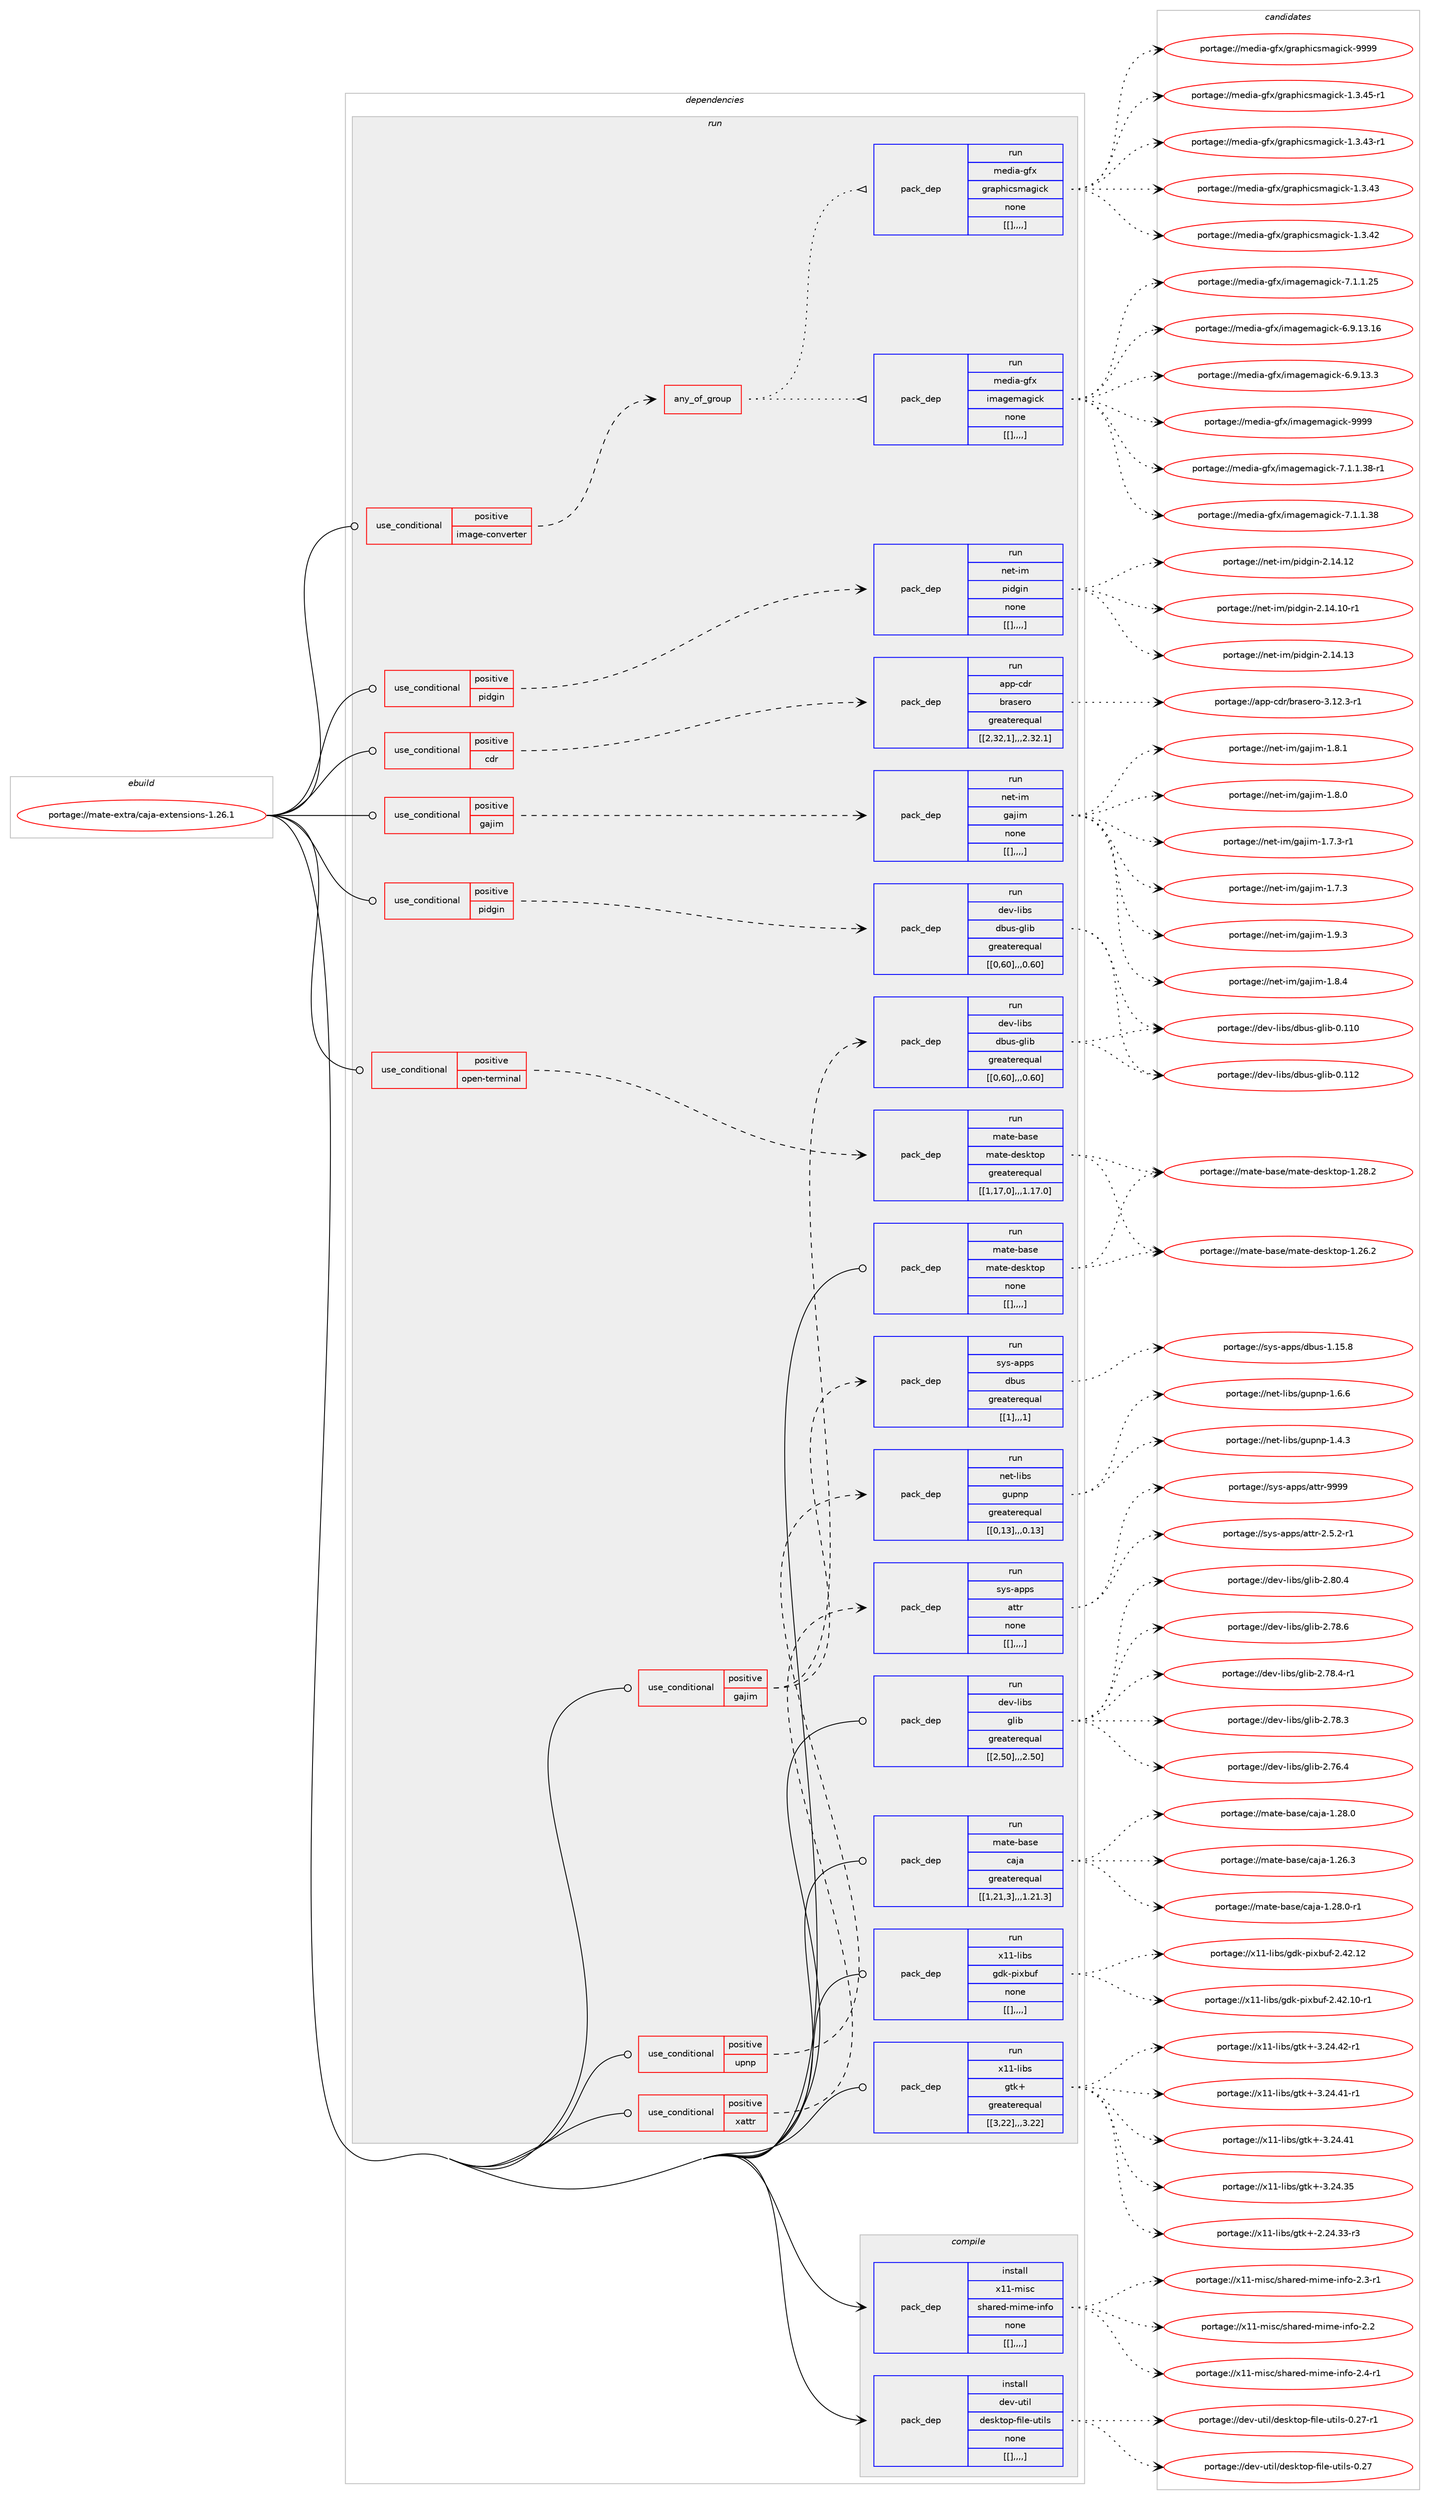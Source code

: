 digraph prolog {

# *************
# Graph options
# *************

newrank=true;
concentrate=true;
compound=true;
graph [rankdir=LR,fontname=Helvetica,fontsize=10,ranksep=1.5];#, ranksep=2.5, nodesep=0.2];
edge  [arrowhead=vee];
node  [fontname=Helvetica,fontsize=10];

# **********
# The ebuild
# **********

subgraph cluster_leftcol {
color=gray;
label=<<i>ebuild</i>>;
id [label="portage://mate-extra/caja-extensions-1.26.1", color=red, width=4, href="../mate-extra/caja-extensions-1.26.1.svg"];
}

# ****************
# The dependencies
# ****************

subgraph cluster_midcol {
color=gray;
label=<<i>dependencies</i>>;
subgraph cluster_compile {
fillcolor="#eeeeee";
style=filled;
label=<<i>compile</i>>;
subgraph pack220417 {
dependency296609 [label=<<TABLE BORDER="0" CELLBORDER="1" CELLSPACING="0" CELLPADDING="4" WIDTH="220"><TR><TD ROWSPAN="6" CELLPADDING="30">pack_dep</TD></TR><TR><TD WIDTH="110">install</TD></TR><TR><TD>dev-util</TD></TR><TR><TD>desktop-file-utils</TD></TR><TR><TD>none</TD></TR><TR><TD>[[],,,,]</TD></TR></TABLE>>, shape=none, color=blue];
}
id:e -> dependency296609:w [weight=20,style="solid",arrowhead="vee"];
subgraph pack220418 {
dependency296610 [label=<<TABLE BORDER="0" CELLBORDER="1" CELLSPACING="0" CELLPADDING="4" WIDTH="220"><TR><TD ROWSPAN="6" CELLPADDING="30">pack_dep</TD></TR><TR><TD WIDTH="110">install</TD></TR><TR><TD>x11-misc</TD></TR><TR><TD>shared-mime-info</TD></TR><TR><TD>none</TD></TR><TR><TD>[[],,,,]</TD></TR></TABLE>>, shape=none, color=blue];
}
id:e -> dependency296610:w [weight=20,style="solid",arrowhead="vee"];
}
subgraph cluster_compileandrun {
fillcolor="#eeeeee";
style=filled;
label=<<i>compile and run</i>>;
}
subgraph cluster_run {
fillcolor="#eeeeee";
style=filled;
label=<<i>run</i>>;
subgraph cond73720 {
dependency296611 [label=<<TABLE BORDER="0" CELLBORDER="1" CELLSPACING="0" CELLPADDING="4"><TR><TD ROWSPAN="3" CELLPADDING="10">use_conditional</TD></TR><TR><TD>positive</TD></TR><TR><TD>cdr</TD></TR></TABLE>>, shape=none, color=red];
subgraph pack220419 {
dependency296612 [label=<<TABLE BORDER="0" CELLBORDER="1" CELLSPACING="0" CELLPADDING="4" WIDTH="220"><TR><TD ROWSPAN="6" CELLPADDING="30">pack_dep</TD></TR><TR><TD WIDTH="110">run</TD></TR><TR><TD>app-cdr</TD></TR><TR><TD>brasero</TD></TR><TR><TD>greaterequal</TD></TR><TR><TD>[[2,32,1],,,2.32.1]</TD></TR></TABLE>>, shape=none, color=blue];
}
dependency296611:e -> dependency296612:w [weight=20,style="dashed",arrowhead="vee"];
}
id:e -> dependency296611:w [weight=20,style="solid",arrowhead="odot"];
subgraph cond73721 {
dependency296613 [label=<<TABLE BORDER="0" CELLBORDER="1" CELLSPACING="0" CELLPADDING="4"><TR><TD ROWSPAN="3" CELLPADDING="10">use_conditional</TD></TR><TR><TD>positive</TD></TR><TR><TD>gajim</TD></TR></TABLE>>, shape=none, color=red];
subgraph pack220420 {
dependency296614 [label=<<TABLE BORDER="0" CELLBORDER="1" CELLSPACING="0" CELLPADDING="4" WIDTH="220"><TR><TD ROWSPAN="6" CELLPADDING="30">pack_dep</TD></TR><TR><TD WIDTH="110">run</TD></TR><TR><TD>dev-libs</TD></TR><TR><TD>dbus-glib</TD></TR><TR><TD>greaterequal</TD></TR><TR><TD>[[0,60],,,0.60]</TD></TR></TABLE>>, shape=none, color=blue];
}
dependency296613:e -> dependency296614:w [weight=20,style="dashed",arrowhead="vee"];
subgraph pack220421 {
dependency296615 [label=<<TABLE BORDER="0" CELLBORDER="1" CELLSPACING="0" CELLPADDING="4" WIDTH="220"><TR><TD ROWSPAN="6" CELLPADDING="30">pack_dep</TD></TR><TR><TD WIDTH="110">run</TD></TR><TR><TD>sys-apps</TD></TR><TR><TD>dbus</TD></TR><TR><TD>greaterequal</TD></TR><TR><TD>[[1],,,1]</TD></TR></TABLE>>, shape=none, color=blue];
}
dependency296613:e -> dependency296615:w [weight=20,style="dashed",arrowhead="vee"];
}
id:e -> dependency296613:w [weight=20,style="solid",arrowhead="odot"];
subgraph cond73722 {
dependency296616 [label=<<TABLE BORDER="0" CELLBORDER="1" CELLSPACING="0" CELLPADDING="4"><TR><TD ROWSPAN="3" CELLPADDING="10">use_conditional</TD></TR><TR><TD>positive</TD></TR><TR><TD>gajim</TD></TR></TABLE>>, shape=none, color=red];
subgraph pack220422 {
dependency296617 [label=<<TABLE BORDER="0" CELLBORDER="1" CELLSPACING="0" CELLPADDING="4" WIDTH="220"><TR><TD ROWSPAN="6" CELLPADDING="30">pack_dep</TD></TR><TR><TD WIDTH="110">run</TD></TR><TR><TD>net-im</TD></TR><TR><TD>gajim</TD></TR><TR><TD>none</TD></TR><TR><TD>[[],,,,]</TD></TR></TABLE>>, shape=none, color=blue];
}
dependency296616:e -> dependency296617:w [weight=20,style="dashed",arrowhead="vee"];
}
id:e -> dependency296616:w [weight=20,style="solid",arrowhead="odot"];
subgraph cond73723 {
dependency296618 [label=<<TABLE BORDER="0" CELLBORDER="1" CELLSPACING="0" CELLPADDING="4"><TR><TD ROWSPAN="3" CELLPADDING="10">use_conditional</TD></TR><TR><TD>positive</TD></TR><TR><TD>image-converter</TD></TR></TABLE>>, shape=none, color=red];
subgraph any2310 {
dependency296619 [label=<<TABLE BORDER="0" CELLBORDER="1" CELLSPACING="0" CELLPADDING="4"><TR><TD CELLPADDING="10">any_of_group</TD></TR></TABLE>>, shape=none, color=red];subgraph pack220423 {
dependency296620 [label=<<TABLE BORDER="0" CELLBORDER="1" CELLSPACING="0" CELLPADDING="4" WIDTH="220"><TR><TD ROWSPAN="6" CELLPADDING="30">pack_dep</TD></TR><TR><TD WIDTH="110">run</TD></TR><TR><TD>media-gfx</TD></TR><TR><TD>imagemagick</TD></TR><TR><TD>none</TD></TR><TR><TD>[[],,,,]</TD></TR></TABLE>>, shape=none, color=blue];
}
dependency296619:e -> dependency296620:w [weight=20,style="dotted",arrowhead="oinv"];
subgraph pack220424 {
dependency296621 [label=<<TABLE BORDER="0" CELLBORDER="1" CELLSPACING="0" CELLPADDING="4" WIDTH="220"><TR><TD ROWSPAN="6" CELLPADDING="30">pack_dep</TD></TR><TR><TD WIDTH="110">run</TD></TR><TR><TD>media-gfx</TD></TR><TR><TD>graphicsmagick</TD></TR><TR><TD>none</TD></TR><TR><TD>[[],,,,]</TD></TR></TABLE>>, shape=none, color=blue];
}
dependency296619:e -> dependency296621:w [weight=20,style="dotted",arrowhead="oinv"];
}
dependency296618:e -> dependency296619:w [weight=20,style="dashed",arrowhead="vee"];
}
id:e -> dependency296618:w [weight=20,style="solid",arrowhead="odot"];
subgraph cond73724 {
dependency296622 [label=<<TABLE BORDER="0" CELLBORDER="1" CELLSPACING="0" CELLPADDING="4"><TR><TD ROWSPAN="3" CELLPADDING="10">use_conditional</TD></TR><TR><TD>positive</TD></TR><TR><TD>open-terminal</TD></TR></TABLE>>, shape=none, color=red];
subgraph pack220425 {
dependency296623 [label=<<TABLE BORDER="0" CELLBORDER="1" CELLSPACING="0" CELLPADDING="4" WIDTH="220"><TR><TD ROWSPAN="6" CELLPADDING="30">pack_dep</TD></TR><TR><TD WIDTH="110">run</TD></TR><TR><TD>mate-base</TD></TR><TR><TD>mate-desktop</TD></TR><TR><TD>greaterequal</TD></TR><TR><TD>[[1,17,0],,,1.17.0]</TD></TR></TABLE>>, shape=none, color=blue];
}
dependency296622:e -> dependency296623:w [weight=20,style="dashed",arrowhead="vee"];
}
id:e -> dependency296622:w [weight=20,style="solid",arrowhead="odot"];
subgraph cond73725 {
dependency296624 [label=<<TABLE BORDER="0" CELLBORDER="1" CELLSPACING="0" CELLPADDING="4"><TR><TD ROWSPAN="3" CELLPADDING="10">use_conditional</TD></TR><TR><TD>positive</TD></TR><TR><TD>pidgin</TD></TR></TABLE>>, shape=none, color=red];
subgraph pack220426 {
dependency296625 [label=<<TABLE BORDER="0" CELLBORDER="1" CELLSPACING="0" CELLPADDING="4" WIDTH="220"><TR><TD ROWSPAN="6" CELLPADDING="30">pack_dep</TD></TR><TR><TD WIDTH="110">run</TD></TR><TR><TD>dev-libs</TD></TR><TR><TD>dbus-glib</TD></TR><TR><TD>greaterequal</TD></TR><TR><TD>[[0,60],,,0.60]</TD></TR></TABLE>>, shape=none, color=blue];
}
dependency296624:e -> dependency296625:w [weight=20,style="dashed",arrowhead="vee"];
}
id:e -> dependency296624:w [weight=20,style="solid",arrowhead="odot"];
subgraph cond73726 {
dependency296626 [label=<<TABLE BORDER="0" CELLBORDER="1" CELLSPACING="0" CELLPADDING="4"><TR><TD ROWSPAN="3" CELLPADDING="10">use_conditional</TD></TR><TR><TD>positive</TD></TR><TR><TD>pidgin</TD></TR></TABLE>>, shape=none, color=red];
subgraph pack220427 {
dependency296627 [label=<<TABLE BORDER="0" CELLBORDER="1" CELLSPACING="0" CELLPADDING="4" WIDTH="220"><TR><TD ROWSPAN="6" CELLPADDING="30">pack_dep</TD></TR><TR><TD WIDTH="110">run</TD></TR><TR><TD>net-im</TD></TR><TR><TD>pidgin</TD></TR><TR><TD>none</TD></TR><TR><TD>[[],,,,]</TD></TR></TABLE>>, shape=none, color=blue];
}
dependency296626:e -> dependency296627:w [weight=20,style="dashed",arrowhead="vee"];
}
id:e -> dependency296626:w [weight=20,style="solid",arrowhead="odot"];
subgraph cond73727 {
dependency296628 [label=<<TABLE BORDER="0" CELLBORDER="1" CELLSPACING="0" CELLPADDING="4"><TR><TD ROWSPAN="3" CELLPADDING="10">use_conditional</TD></TR><TR><TD>positive</TD></TR><TR><TD>upnp</TD></TR></TABLE>>, shape=none, color=red];
subgraph pack220428 {
dependency296629 [label=<<TABLE BORDER="0" CELLBORDER="1" CELLSPACING="0" CELLPADDING="4" WIDTH="220"><TR><TD ROWSPAN="6" CELLPADDING="30">pack_dep</TD></TR><TR><TD WIDTH="110">run</TD></TR><TR><TD>net-libs</TD></TR><TR><TD>gupnp</TD></TR><TR><TD>greaterequal</TD></TR><TR><TD>[[0,13],,,0.13]</TD></TR></TABLE>>, shape=none, color=blue];
}
dependency296628:e -> dependency296629:w [weight=20,style="dashed",arrowhead="vee"];
}
id:e -> dependency296628:w [weight=20,style="solid",arrowhead="odot"];
subgraph cond73728 {
dependency296630 [label=<<TABLE BORDER="0" CELLBORDER="1" CELLSPACING="0" CELLPADDING="4"><TR><TD ROWSPAN="3" CELLPADDING="10">use_conditional</TD></TR><TR><TD>positive</TD></TR><TR><TD>xattr</TD></TR></TABLE>>, shape=none, color=red];
subgraph pack220429 {
dependency296631 [label=<<TABLE BORDER="0" CELLBORDER="1" CELLSPACING="0" CELLPADDING="4" WIDTH="220"><TR><TD ROWSPAN="6" CELLPADDING="30">pack_dep</TD></TR><TR><TD WIDTH="110">run</TD></TR><TR><TD>sys-apps</TD></TR><TR><TD>attr</TD></TR><TR><TD>none</TD></TR><TR><TD>[[],,,,]</TD></TR></TABLE>>, shape=none, color=blue];
}
dependency296630:e -> dependency296631:w [weight=20,style="dashed",arrowhead="vee"];
}
id:e -> dependency296630:w [weight=20,style="solid",arrowhead="odot"];
subgraph pack220430 {
dependency296632 [label=<<TABLE BORDER="0" CELLBORDER="1" CELLSPACING="0" CELLPADDING="4" WIDTH="220"><TR><TD ROWSPAN="6" CELLPADDING="30">pack_dep</TD></TR><TR><TD WIDTH="110">run</TD></TR><TR><TD>dev-libs</TD></TR><TR><TD>glib</TD></TR><TR><TD>greaterequal</TD></TR><TR><TD>[[2,50],,,2.50]</TD></TR></TABLE>>, shape=none, color=blue];
}
id:e -> dependency296632:w [weight=20,style="solid",arrowhead="odot"];
subgraph pack220431 {
dependency296633 [label=<<TABLE BORDER="0" CELLBORDER="1" CELLSPACING="0" CELLPADDING="4" WIDTH="220"><TR><TD ROWSPAN="6" CELLPADDING="30">pack_dep</TD></TR><TR><TD WIDTH="110">run</TD></TR><TR><TD>mate-base</TD></TR><TR><TD>caja</TD></TR><TR><TD>greaterequal</TD></TR><TR><TD>[[1,21,3],,,1.21.3]</TD></TR></TABLE>>, shape=none, color=blue];
}
id:e -> dependency296633:w [weight=20,style="solid",arrowhead="odot"];
subgraph pack220432 {
dependency296634 [label=<<TABLE BORDER="0" CELLBORDER="1" CELLSPACING="0" CELLPADDING="4" WIDTH="220"><TR><TD ROWSPAN="6" CELLPADDING="30">pack_dep</TD></TR><TR><TD WIDTH="110">run</TD></TR><TR><TD>mate-base</TD></TR><TR><TD>mate-desktop</TD></TR><TR><TD>none</TD></TR><TR><TD>[[],,,,]</TD></TR></TABLE>>, shape=none, color=blue];
}
id:e -> dependency296634:w [weight=20,style="solid",arrowhead="odot"];
subgraph pack220433 {
dependency296635 [label=<<TABLE BORDER="0" CELLBORDER="1" CELLSPACING="0" CELLPADDING="4" WIDTH="220"><TR><TD ROWSPAN="6" CELLPADDING="30">pack_dep</TD></TR><TR><TD WIDTH="110">run</TD></TR><TR><TD>x11-libs</TD></TR><TR><TD>gdk-pixbuf</TD></TR><TR><TD>none</TD></TR><TR><TD>[[],,,,]</TD></TR></TABLE>>, shape=none, color=blue];
}
id:e -> dependency296635:w [weight=20,style="solid",arrowhead="odot"];
subgraph pack220434 {
dependency296636 [label=<<TABLE BORDER="0" CELLBORDER="1" CELLSPACING="0" CELLPADDING="4" WIDTH="220"><TR><TD ROWSPAN="6" CELLPADDING="30">pack_dep</TD></TR><TR><TD WIDTH="110">run</TD></TR><TR><TD>x11-libs</TD></TR><TR><TD>gtk+</TD></TR><TR><TD>greaterequal</TD></TR><TR><TD>[[3,22],,,3.22]</TD></TR></TABLE>>, shape=none, color=blue];
}
id:e -> dependency296636:w [weight=20,style="solid",arrowhead="odot"];
}
}

# **************
# The candidates
# **************

subgraph cluster_choices {
rank=same;
color=gray;
label=<<i>candidates</i>>;

subgraph choice220417 {
color=black;
nodesep=1;
choice1001011184511711610510847100101115107116111112451021051081014511711610510811545484650554511449 [label="portage://dev-util/desktop-file-utils-0.27-r1", color=red, width=4,href="../dev-util/desktop-file-utils-0.27-r1.svg"];
choice100101118451171161051084710010111510711611111245102105108101451171161051081154548465055 [label="portage://dev-util/desktop-file-utils-0.27", color=red, width=4,href="../dev-util/desktop-file-utils-0.27.svg"];
dependency296609:e -> choice1001011184511711610510847100101115107116111112451021051081014511711610510811545484650554511449:w [style=dotted,weight="100"];
dependency296609:e -> choice100101118451171161051084710010111510711611111245102105108101451171161051081154548465055:w [style=dotted,weight="100"];
}
subgraph choice220418 {
color=black;
nodesep=1;
choice1204949451091051159947115104971141011004510910510910145105110102111455046524511449 [label="portage://x11-misc/shared-mime-info-2.4-r1", color=red, width=4,href="../x11-misc/shared-mime-info-2.4-r1.svg"];
choice1204949451091051159947115104971141011004510910510910145105110102111455046514511449 [label="portage://x11-misc/shared-mime-info-2.3-r1", color=red, width=4,href="../x11-misc/shared-mime-info-2.3-r1.svg"];
choice120494945109105115994711510497114101100451091051091014510511010211145504650 [label="portage://x11-misc/shared-mime-info-2.2", color=red, width=4,href="../x11-misc/shared-mime-info-2.2.svg"];
dependency296610:e -> choice1204949451091051159947115104971141011004510910510910145105110102111455046524511449:w [style=dotted,weight="100"];
dependency296610:e -> choice1204949451091051159947115104971141011004510910510910145105110102111455046514511449:w [style=dotted,weight="100"];
dependency296610:e -> choice120494945109105115994711510497114101100451091051091014510511010211145504650:w [style=dotted,weight="100"];
}
subgraph choice220419 {
color=black;
nodesep=1;
choice971121124599100114479811497115101114111455146495046514511449 [label="portage://app-cdr/brasero-3.12.3-r1", color=red, width=4,href="../app-cdr/brasero-3.12.3-r1.svg"];
dependency296612:e -> choice971121124599100114479811497115101114111455146495046514511449:w [style=dotted,weight="100"];
}
subgraph choice220420 {
color=black;
nodesep=1;
choice100101118451081059811547100981171154510310810598454846494950 [label="portage://dev-libs/dbus-glib-0.112", color=red, width=4,href="../dev-libs/dbus-glib-0.112.svg"];
choice100101118451081059811547100981171154510310810598454846494948 [label="portage://dev-libs/dbus-glib-0.110", color=red, width=4,href="../dev-libs/dbus-glib-0.110.svg"];
dependency296614:e -> choice100101118451081059811547100981171154510310810598454846494950:w [style=dotted,weight="100"];
dependency296614:e -> choice100101118451081059811547100981171154510310810598454846494948:w [style=dotted,weight="100"];
}
subgraph choice220421 {
color=black;
nodesep=1;
choice1151211154597112112115471009811711545494649534656 [label="portage://sys-apps/dbus-1.15.8", color=red, width=4,href="../sys-apps/dbus-1.15.8.svg"];
dependency296615:e -> choice1151211154597112112115471009811711545494649534656:w [style=dotted,weight="100"];
}
subgraph choice220422 {
color=black;
nodesep=1;
choice110101116451051094710397106105109454946574651 [label="portage://net-im/gajim-1.9.3", color=red, width=4,href="../net-im/gajim-1.9.3.svg"];
choice110101116451051094710397106105109454946564652 [label="portage://net-im/gajim-1.8.4", color=red, width=4,href="../net-im/gajim-1.8.4.svg"];
choice110101116451051094710397106105109454946564649 [label="portage://net-im/gajim-1.8.1", color=red, width=4,href="../net-im/gajim-1.8.1.svg"];
choice110101116451051094710397106105109454946564648 [label="portage://net-im/gajim-1.8.0", color=red, width=4,href="../net-im/gajim-1.8.0.svg"];
choice1101011164510510947103971061051094549465546514511449 [label="portage://net-im/gajim-1.7.3-r1", color=red, width=4,href="../net-im/gajim-1.7.3-r1.svg"];
choice110101116451051094710397106105109454946554651 [label="portage://net-im/gajim-1.7.3", color=red, width=4,href="../net-im/gajim-1.7.3.svg"];
dependency296617:e -> choice110101116451051094710397106105109454946574651:w [style=dotted,weight="100"];
dependency296617:e -> choice110101116451051094710397106105109454946564652:w [style=dotted,weight="100"];
dependency296617:e -> choice110101116451051094710397106105109454946564649:w [style=dotted,weight="100"];
dependency296617:e -> choice110101116451051094710397106105109454946564648:w [style=dotted,weight="100"];
dependency296617:e -> choice1101011164510510947103971061051094549465546514511449:w [style=dotted,weight="100"];
dependency296617:e -> choice110101116451051094710397106105109454946554651:w [style=dotted,weight="100"];
}
subgraph choice220423 {
color=black;
nodesep=1;
choice1091011001059745103102120471051099710310110997103105991074557575757 [label="portage://media-gfx/imagemagick-9999", color=red, width=4,href="../media-gfx/imagemagick-9999.svg"];
choice1091011001059745103102120471051099710310110997103105991074555464946494651564511449 [label="portage://media-gfx/imagemagick-7.1.1.38-r1", color=red, width=4,href="../media-gfx/imagemagick-7.1.1.38-r1.svg"];
choice109101100105974510310212047105109971031011099710310599107455546494649465156 [label="portage://media-gfx/imagemagick-7.1.1.38", color=red, width=4,href="../media-gfx/imagemagick-7.1.1.38.svg"];
choice109101100105974510310212047105109971031011099710310599107455546494649465053 [label="portage://media-gfx/imagemagick-7.1.1.25", color=red, width=4,href="../media-gfx/imagemagick-7.1.1.25.svg"];
choice10910110010597451031021204710510997103101109971031059910745544657464951464954 [label="portage://media-gfx/imagemagick-6.9.13.16", color=red, width=4,href="../media-gfx/imagemagick-6.9.13.16.svg"];
choice109101100105974510310212047105109971031011099710310599107455446574649514651 [label="portage://media-gfx/imagemagick-6.9.13.3", color=red, width=4,href="../media-gfx/imagemagick-6.9.13.3.svg"];
dependency296620:e -> choice1091011001059745103102120471051099710310110997103105991074557575757:w [style=dotted,weight="100"];
dependency296620:e -> choice1091011001059745103102120471051099710310110997103105991074555464946494651564511449:w [style=dotted,weight="100"];
dependency296620:e -> choice109101100105974510310212047105109971031011099710310599107455546494649465156:w [style=dotted,weight="100"];
dependency296620:e -> choice109101100105974510310212047105109971031011099710310599107455546494649465053:w [style=dotted,weight="100"];
dependency296620:e -> choice10910110010597451031021204710510997103101109971031059910745544657464951464954:w [style=dotted,weight="100"];
dependency296620:e -> choice109101100105974510310212047105109971031011099710310599107455446574649514651:w [style=dotted,weight="100"];
}
subgraph choice220424 {
color=black;
nodesep=1;
choice109101100105974510310212047103114971121041059911510997103105991074557575757 [label="portage://media-gfx/graphicsmagick-9999", color=red, width=4,href="../media-gfx/graphicsmagick-9999.svg"];
choice10910110010597451031021204710311497112104105991151099710310599107454946514652534511449 [label="portage://media-gfx/graphicsmagick-1.3.45-r1", color=red, width=4,href="../media-gfx/graphicsmagick-1.3.45-r1.svg"];
choice10910110010597451031021204710311497112104105991151099710310599107454946514652514511449 [label="portage://media-gfx/graphicsmagick-1.3.43-r1", color=red, width=4,href="../media-gfx/graphicsmagick-1.3.43-r1.svg"];
choice1091011001059745103102120471031149711210410599115109971031059910745494651465251 [label="portage://media-gfx/graphicsmagick-1.3.43", color=red, width=4,href="../media-gfx/graphicsmagick-1.3.43.svg"];
choice1091011001059745103102120471031149711210410599115109971031059910745494651465250 [label="portage://media-gfx/graphicsmagick-1.3.42", color=red, width=4,href="../media-gfx/graphicsmagick-1.3.42.svg"];
dependency296621:e -> choice109101100105974510310212047103114971121041059911510997103105991074557575757:w [style=dotted,weight="100"];
dependency296621:e -> choice10910110010597451031021204710311497112104105991151099710310599107454946514652534511449:w [style=dotted,weight="100"];
dependency296621:e -> choice10910110010597451031021204710311497112104105991151099710310599107454946514652514511449:w [style=dotted,weight="100"];
dependency296621:e -> choice1091011001059745103102120471031149711210410599115109971031059910745494651465251:w [style=dotted,weight="100"];
dependency296621:e -> choice1091011001059745103102120471031149711210410599115109971031059910745494651465250:w [style=dotted,weight="100"];
}
subgraph choice220425 {
color=black;
nodesep=1;
choice1099711610145989711510147109971161014510010111510711611111245494650564650 [label="portage://mate-base/mate-desktop-1.28.2", color=red, width=4,href="../mate-base/mate-desktop-1.28.2.svg"];
choice1099711610145989711510147109971161014510010111510711611111245494650544650 [label="portage://mate-base/mate-desktop-1.26.2", color=red, width=4,href="../mate-base/mate-desktop-1.26.2.svg"];
dependency296623:e -> choice1099711610145989711510147109971161014510010111510711611111245494650564650:w [style=dotted,weight="100"];
dependency296623:e -> choice1099711610145989711510147109971161014510010111510711611111245494650544650:w [style=dotted,weight="100"];
}
subgraph choice220426 {
color=black;
nodesep=1;
choice100101118451081059811547100981171154510310810598454846494950 [label="portage://dev-libs/dbus-glib-0.112", color=red, width=4,href="../dev-libs/dbus-glib-0.112.svg"];
choice100101118451081059811547100981171154510310810598454846494948 [label="portage://dev-libs/dbus-glib-0.110", color=red, width=4,href="../dev-libs/dbus-glib-0.110.svg"];
dependency296625:e -> choice100101118451081059811547100981171154510310810598454846494950:w [style=dotted,weight="100"];
dependency296625:e -> choice100101118451081059811547100981171154510310810598454846494948:w [style=dotted,weight="100"];
}
subgraph choice220427 {
color=black;
nodesep=1;
choice11010111645105109471121051001031051104550464952464951 [label="portage://net-im/pidgin-2.14.13", color=red, width=4,href="../net-im/pidgin-2.14.13.svg"];
choice11010111645105109471121051001031051104550464952464950 [label="portage://net-im/pidgin-2.14.12", color=red, width=4,href="../net-im/pidgin-2.14.12.svg"];
choice110101116451051094711210510010310511045504649524649484511449 [label="portage://net-im/pidgin-2.14.10-r1", color=red, width=4,href="../net-im/pidgin-2.14.10-r1.svg"];
dependency296627:e -> choice11010111645105109471121051001031051104550464952464951:w [style=dotted,weight="100"];
dependency296627:e -> choice11010111645105109471121051001031051104550464952464950:w [style=dotted,weight="100"];
dependency296627:e -> choice110101116451051094711210510010310511045504649524649484511449:w [style=dotted,weight="100"];
}
subgraph choice220428 {
color=black;
nodesep=1;
choice110101116451081059811547103117112110112454946544654 [label="portage://net-libs/gupnp-1.6.6", color=red, width=4,href="../net-libs/gupnp-1.6.6.svg"];
choice110101116451081059811547103117112110112454946524651 [label="portage://net-libs/gupnp-1.4.3", color=red, width=4,href="../net-libs/gupnp-1.4.3.svg"];
dependency296629:e -> choice110101116451081059811547103117112110112454946544654:w [style=dotted,weight="100"];
dependency296629:e -> choice110101116451081059811547103117112110112454946524651:w [style=dotted,weight="100"];
}
subgraph choice220429 {
color=black;
nodesep=1;
choice115121115459711211211547971161161144557575757 [label="portage://sys-apps/attr-9999", color=red, width=4,href="../sys-apps/attr-9999.svg"];
choice115121115459711211211547971161161144550465346504511449 [label="portage://sys-apps/attr-2.5.2-r1", color=red, width=4,href="../sys-apps/attr-2.5.2-r1.svg"];
dependency296631:e -> choice115121115459711211211547971161161144557575757:w [style=dotted,weight="100"];
dependency296631:e -> choice115121115459711211211547971161161144550465346504511449:w [style=dotted,weight="100"];
}
subgraph choice220430 {
color=black;
nodesep=1;
choice1001011184510810598115471031081059845504656484652 [label="portage://dev-libs/glib-2.80.4", color=red, width=4,href="../dev-libs/glib-2.80.4.svg"];
choice1001011184510810598115471031081059845504655564654 [label="portage://dev-libs/glib-2.78.6", color=red, width=4,href="../dev-libs/glib-2.78.6.svg"];
choice10010111845108105981154710310810598455046555646524511449 [label="portage://dev-libs/glib-2.78.4-r1", color=red, width=4,href="../dev-libs/glib-2.78.4-r1.svg"];
choice1001011184510810598115471031081059845504655564651 [label="portage://dev-libs/glib-2.78.3", color=red, width=4,href="../dev-libs/glib-2.78.3.svg"];
choice1001011184510810598115471031081059845504655544652 [label="portage://dev-libs/glib-2.76.4", color=red, width=4,href="../dev-libs/glib-2.76.4.svg"];
dependency296632:e -> choice1001011184510810598115471031081059845504656484652:w [style=dotted,weight="100"];
dependency296632:e -> choice1001011184510810598115471031081059845504655564654:w [style=dotted,weight="100"];
dependency296632:e -> choice10010111845108105981154710310810598455046555646524511449:w [style=dotted,weight="100"];
dependency296632:e -> choice1001011184510810598115471031081059845504655564651:w [style=dotted,weight="100"];
dependency296632:e -> choice1001011184510810598115471031081059845504655544652:w [style=dotted,weight="100"];
}
subgraph choice220431 {
color=black;
nodesep=1;
choice1099711610145989711510147999710697454946505646484511449 [label="portage://mate-base/caja-1.28.0-r1", color=red, width=4,href="../mate-base/caja-1.28.0-r1.svg"];
choice109971161014598971151014799971069745494650564648 [label="portage://mate-base/caja-1.28.0", color=red, width=4,href="../mate-base/caja-1.28.0.svg"];
choice109971161014598971151014799971069745494650544651 [label="portage://mate-base/caja-1.26.3", color=red, width=4,href="../mate-base/caja-1.26.3.svg"];
dependency296633:e -> choice1099711610145989711510147999710697454946505646484511449:w [style=dotted,weight="100"];
dependency296633:e -> choice109971161014598971151014799971069745494650564648:w [style=dotted,weight="100"];
dependency296633:e -> choice109971161014598971151014799971069745494650544651:w [style=dotted,weight="100"];
}
subgraph choice220432 {
color=black;
nodesep=1;
choice1099711610145989711510147109971161014510010111510711611111245494650564650 [label="portage://mate-base/mate-desktop-1.28.2", color=red, width=4,href="../mate-base/mate-desktop-1.28.2.svg"];
choice1099711610145989711510147109971161014510010111510711611111245494650544650 [label="portage://mate-base/mate-desktop-1.26.2", color=red, width=4,href="../mate-base/mate-desktop-1.26.2.svg"];
dependency296634:e -> choice1099711610145989711510147109971161014510010111510711611111245494650564650:w [style=dotted,weight="100"];
dependency296634:e -> choice1099711610145989711510147109971161014510010111510711611111245494650544650:w [style=dotted,weight="100"];
}
subgraph choice220433 {
color=black;
nodesep=1;
choice120494945108105981154710310010745112105120981171024550465250464950 [label="portage://x11-libs/gdk-pixbuf-2.42.12", color=red, width=4,href="../x11-libs/gdk-pixbuf-2.42.12.svg"];
choice1204949451081059811547103100107451121051209811710245504652504649484511449 [label="portage://x11-libs/gdk-pixbuf-2.42.10-r1", color=red, width=4,href="../x11-libs/gdk-pixbuf-2.42.10-r1.svg"];
dependency296635:e -> choice120494945108105981154710310010745112105120981171024550465250464950:w [style=dotted,weight="100"];
dependency296635:e -> choice1204949451081059811547103100107451121051209811710245504652504649484511449:w [style=dotted,weight="100"];
}
subgraph choice220434 {
color=black;
nodesep=1;
choice12049494510810598115471031161074345514650524652504511449 [label="portage://x11-libs/gtk+-3.24.42-r1", color=red, width=4,href="../x11-libs/gtk+-3.24.42-r1.svg"];
choice12049494510810598115471031161074345514650524652494511449 [label="portage://x11-libs/gtk+-3.24.41-r1", color=red, width=4,href="../x11-libs/gtk+-3.24.41-r1.svg"];
choice1204949451081059811547103116107434551465052465249 [label="portage://x11-libs/gtk+-3.24.41", color=red, width=4,href="../x11-libs/gtk+-3.24.41.svg"];
choice1204949451081059811547103116107434551465052465153 [label="portage://x11-libs/gtk+-3.24.35", color=red, width=4,href="../x11-libs/gtk+-3.24.35.svg"];
choice12049494510810598115471031161074345504650524651514511451 [label="portage://x11-libs/gtk+-2.24.33-r3", color=red, width=4,href="../x11-libs/gtk+-2.24.33-r3.svg"];
dependency296636:e -> choice12049494510810598115471031161074345514650524652504511449:w [style=dotted,weight="100"];
dependency296636:e -> choice12049494510810598115471031161074345514650524652494511449:w [style=dotted,weight="100"];
dependency296636:e -> choice1204949451081059811547103116107434551465052465249:w [style=dotted,weight="100"];
dependency296636:e -> choice1204949451081059811547103116107434551465052465153:w [style=dotted,weight="100"];
dependency296636:e -> choice12049494510810598115471031161074345504650524651514511451:w [style=dotted,weight="100"];
}
}

}

